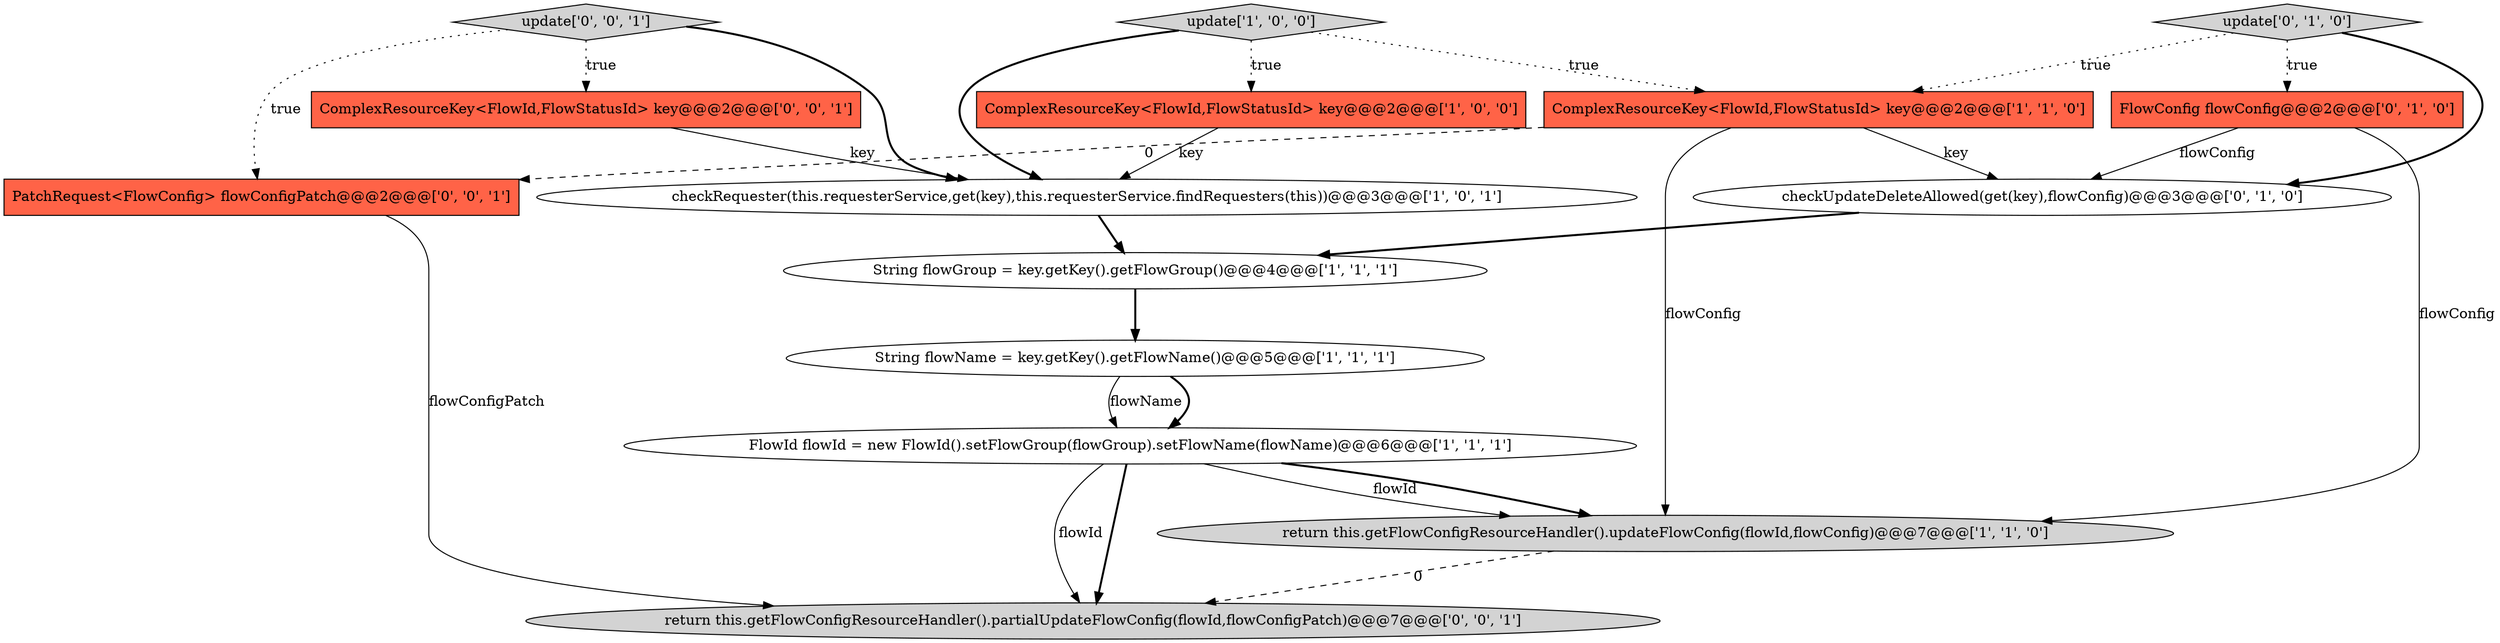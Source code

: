 digraph {
2 [style = filled, label = "String flowName = key.getKey().getFlowName()@@@5@@@['1', '1', '1']", fillcolor = white, shape = ellipse image = "AAA0AAABBB1BBB"];
9 [style = filled, label = "checkUpdateDeleteAllowed(get(key),flowConfig)@@@3@@@['0', '1', '0']", fillcolor = white, shape = ellipse image = "AAA0AAABBB2BBB"];
5 [style = filled, label = "FlowId flowId = new FlowId().setFlowGroup(flowGroup).setFlowName(flowName)@@@6@@@['1', '1', '1']", fillcolor = white, shape = ellipse image = "AAA0AAABBB1BBB"];
10 [style = filled, label = "update['0', '1', '0']", fillcolor = lightgray, shape = diamond image = "AAA0AAABBB2BBB"];
0 [style = filled, label = "String flowGroup = key.getKey().getFlowGroup()@@@4@@@['1', '1', '1']", fillcolor = white, shape = ellipse image = "AAA0AAABBB1BBB"];
3 [style = filled, label = "update['1', '0', '0']", fillcolor = lightgray, shape = diamond image = "AAA0AAABBB1BBB"];
11 [style = filled, label = "ComplexResourceKey<FlowId,FlowStatusId> key@@@2@@@['0', '0', '1']", fillcolor = tomato, shape = box image = "AAA0AAABBB3BBB"];
14 [style = filled, label = "return this.getFlowConfigResourceHandler().partialUpdateFlowConfig(flowId,flowConfigPatch)@@@7@@@['0', '0', '1']", fillcolor = lightgray, shape = ellipse image = "AAA0AAABBB3BBB"];
13 [style = filled, label = "PatchRequest<FlowConfig> flowConfigPatch@@@2@@@['0', '0', '1']", fillcolor = tomato, shape = box image = "AAA0AAABBB3BBB"];
12 [style = filled, label = "update['0', '0', '1']", fillcolor = lightgray, shape = diamond image = "AAA0AAABBB3BBB"];
6 [style = filled, label = "return this.getFlowConfigResourceHandler().updateFlowConfig(flowId,flowConfig)@@@7@@@['1', '1', '0']", fillcolor = lightgray, shape = ellipse image = "AAA0AAABBB1BBB"];
1 [style = filled, label = "ComplexResourceKey<FlowId,FlowStatusId> key@@@2@@@['1', '0', '0']", fillcolor = tomato, shape = box image = "AAA0AAABBB1BBB"];
8 [style = filled, label = "FlowConfig flowConfig@@@2@@@['0', '1', '0']", fillcolor = tomato, shape = box image = "AAA0AAABBB2BBB"];
4 [style = filled, label = "ComplexResourceKey<FlowId,FlowStatusId> key@@@2@@@['1', '1', '0']", fillcolor = tomato, shape = box image = "AAA0AAABBB1BBB"];
7 [style = filled, label = "checkRequester(this.requesterService,get(key),this.requesterService.findRequesters(this))@@@3@@@['1', '0', '1']", fillcolor = white, shape = ellipse image = "AAA0AAABBB1BBB"];
4->6 [style = solid, label="flowConfig"];
5->14 [style = bold, label=""];
12->7 [style = bold, label=""];
11->7 [style = solid, label="key"];
1->7 [style = solid, label="key"];
3->1 [style = dotted, label="true"];
6->14 [style = dashed, label="0"];
10->9 [style = bold, label=""];
2->5 [style = bold, label=""];
12->11 [style = dotted, label="true"];
12->13 [style = dotted, label="true"];
9->0 [style = bold, label=""];
8->9 [style = solid, label="flowConfig"];
3->7 [style = bold, label=""];
13->14 [style = solid, label="flowConfigPatch"];
2->5 [style = solid, label="flowName"];
3->4 [style = dotted, label="true"];
10->4 [style = dotted, label="true"];
5->6 [style = solid, label="flowId"];
10->8 [style = dotted, label="true"];
7->0 [style = bold, label=""];
4->9 [style = solid, label="key"];
4->13 [style = dashed, label="0"];
5->14 [style = solid, label="flowId"];
0->2 [style = bold, label=""];
5->6 [style = bold, label=""];
8->6 [style = solid, label="flowConfig"];
}
